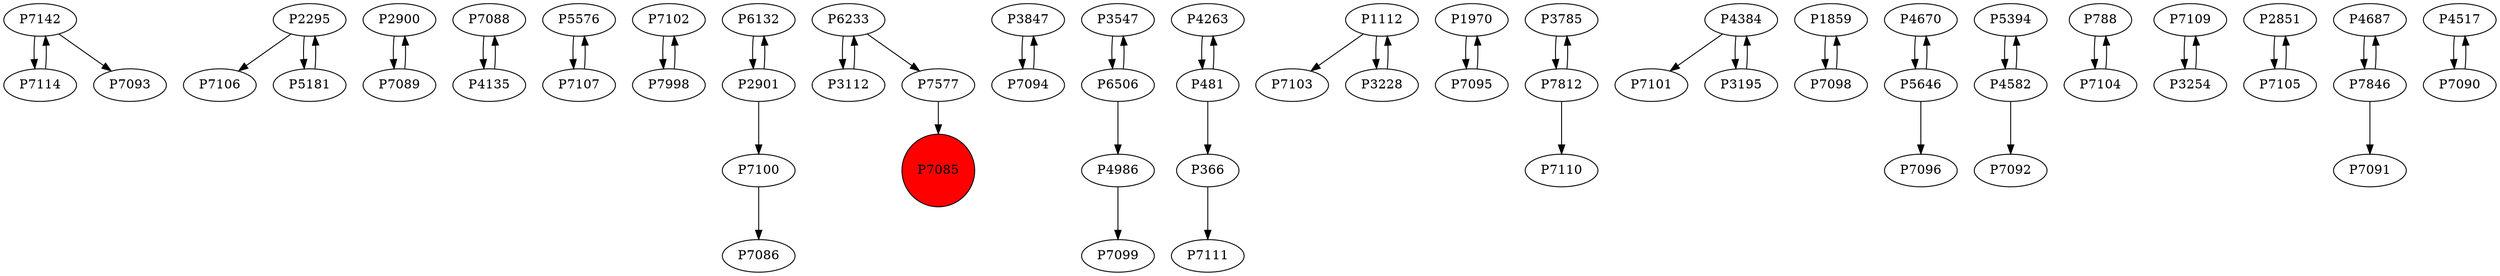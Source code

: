 digraph {
	P7142 -> P7114
	P2295 -> P7106
	P2900 -> P7089
	P7088 -> P4135
	P5576 -> P7107
	P7102 -> P7998
	P6132 -> P2901
	P6233 -> P3112
	P3847 -> P7094
	P2901 -> P6132
	P3547 -> P6506
	P4263 -> P481
	P1112 -> P7103
	P5181 -> P2295
	P1970 -> P7095
	P3785 -> P7812
	P4135 -> P7088
	P7095 -> P1970
	P7100 -> P7086
	P4384 -> P7101
	P1859 -> P7098
	P4384 -> P3195
	P366 -> P7111
	P4670 -> P5646
	P7098 -> P1859
	P1112 -> P3228
	P3195 -> P4384
	P5394 -> P4582
	P788 -> P7104
	P481 -> P4263
	P7109 -> P3254
	P4582 -> P5394
	P6506 -> P3547
	P5646 -> P7096
	P2295 -> P5181
	P7812 -> P7110
	P7812 -> P3785
	P7094 -> P3847
	P5646 -> P4670
	P3112 -> P6233
	P7107 -> P5576
	P4582 -> P7092
	P2851 -> P7105
	P2901 -> P7100
	P3228 -> P1112
	P6506 -> P4986
	P4687 -> P7846
	P3254 -> P7109
	P481 -> P366
	P6233 -> P7577
	P7846 -> P4687
	P4517 -> P7090
	P7114 -> P7142
	P4986 -> P7099
	P7089 -> P2900
	P7577 -> P7085
	P7105 -> P2851
	P7104 -> P788
	P7142 -> P7093
	P7846 -> P7091
	P7998 -> P7102
	P7090 -> P4517
	P7085 [shape=circle]
	P7085 [style=filled]
	P7085 [fillcolor=red]
}